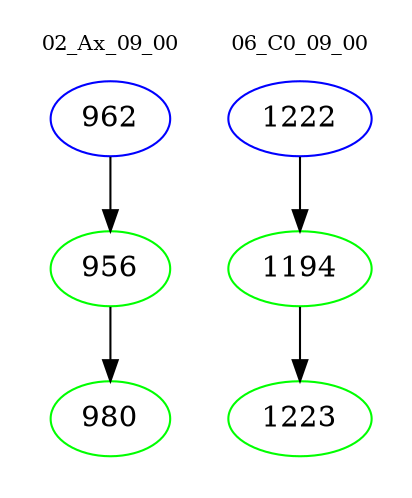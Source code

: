 digraph{
subgraph cluster_0 {
color = white
label = "02_Ax_09_00";
fontsize=10;
T0_962 [label="962", color="blue"]
T0_962 -> T0_956 [color="black"]
T0_956 [label="956", color="green"]
T0_956 -> T0_980 [color="black"]
T0_980 [label="980", color="green"]
}
subgraph cluster_1 {
color = white
label = "06_C0_09_00";
fontsize=10;
T1_1222 [label="1222", color="blue"]
T1_1222 -> T1_1194 [color="black"]
T1_1194 [label="1194", color="green"]
T1_1194 -> T1_1223 [color="black"]
T1_1223 [label="1223", color="green"]
}
}

